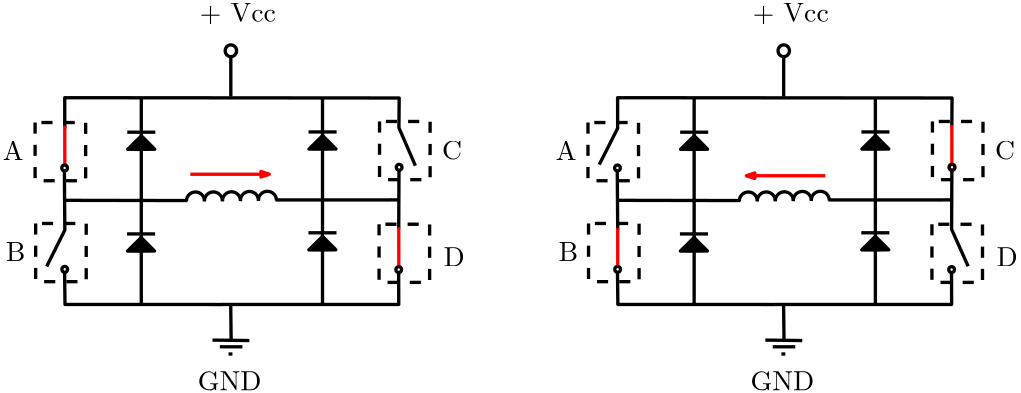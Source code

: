 <?xml version="1.0"?>
<!DOCTYPE ipe SYSTEM "ipe.dtd">
<ipe version="70206" creator="Ipe 7.2.7">
<info created="D:20170616090952" modified="D:20170618131312"/>
<ipestyle name="basic">
<symbol name="arrow/arc(spx)">
<path stroke="sym-stroke" fill="sym-stroke" pen="sym-pen">
0 0 m
-1 0.333 l
-1 -0.333 l
h
</path>
</symbol>
<symbol name="arrow/farc(spx)">
<path stroke="sym-stroke" fill="white" pen="sym-pen">
0 0 m
-1 0.333 l
-1 -0.333 l
h
</path>
</symbol>
<symbol name="arrow/ptarc(spx)">
<path stroke="sym-stroke" fill="sym-stroke" pen="sym-pen">
0 0 m
-1 0.333 l
-0.8 0 l
-1 -0.333 l
h
</path>
</symbol>
<symbol name="arrow/fptarc(spx)">
<path stroke="sym-stroke" fill="white" pen="sym-pen">
0 0 m
-1 0.333 l
-0.8 0 l
-1 -0.333 l
h
</path>
</symbol>
<symbol name="mark/circle(sx)" transformations="translations">
<path fill="sym-stroke">
0.6 0 0 0.6 0 0 e
0.4 0 0 0.4 0 0 e
</path>
</symbol>
<symbol name="mark/disk(sx)" transformations="translations">
<path fill="sym-stroke">
0.6 0 0 0.6 0 0 e
</path>
</symbol>
<symbol name="mark/fdisk(sfx)" transformations="translations">
<group>
<path fill="sym-fill">
0.5 0 0 0.5 0 0 e
</path>
<path fill="sym-stroke" fillrule="eofill">
0.6 0 0 0.6 0 0 e
0.4 0 0 0.4 0 0 e
</path>
</group>
</symbol>
<symbol name="mark/box(sx)" transformations="translations">
<path fill="sym-stroke" fillrule="eofill">
-0.6 -0.6 m
0.6 -0.6 l
0.6 0.6 l
-0.6 0.6 l
h
-0.4 -0.4 m
0.4 -0.4 l
0.4 0.4 l
-0.4 0.4 l
h
</path>
</symbol>
<symbol name="mark/square(sx)" transformations="translations">
<path fill="sym-stroke">
-0.6 -0.6 m
0.6 -0.6 l
0.6 0.6 l
-0.6 0.6 l
h
</path>
</symbol>
<symbol name="mark/fsquare(sfx)" transformations="translations">
<group>
<path fill="sym-fill">
-0.5 -0.5 m
0.5 -0.5 l
0.5 0.5 l
-0.5 0.5 l
h
</path>
<path fill="sym-stroke" fillrule="eofill">
-0.6 -0.6 m
0.6 -0.6 l
0.6 0.6 l
-0.6 0.6 l
h
-0.4 -0.4 m
0.4 -0.4 l
0.4 0.4 l
-0.4 0.4 l
h
</path>
</group>
</symbol>
<symbol name="mark/cross(sx)" transformations="translations">
<group>
<path fill="sym-stroke">
-0.43 -0.57 m
0.57 0.43 l
0.43 0.57 l
-0.57 -0.43 l
h
</path>
<path fill="sym-stroke">
-0.43 0.57 m
0.57 -0.43 l
0.43 -0.57 l
-0.57 0.43 l
h
</path>
</group>
</symbol>
<symbol name="arrow/fnormal(spx)">
<path stroke="sym-stroke" fill="white" pen="sym-pen">
0 0 m
-1 0.333 l
-1 -0.333 l
h
</path>
</symbol>
<symbol name="arrow/pointed(spx)">
<path stroke="sym-stroke" fill="sym-stroke" pen="sym-pen">
0 0 m
-1 0.333 l
-0.8 0 l
-1 -0.333 l
h
</path>
</symbol>
<symbol name="arrow/fpointed(spx)">
<path stroke="sym-stroke" fill="white" pen="sym-pen">
0 0 m
-1 0.333 l
-0.8 0 l
-1 -0.333 l
h
</path>
</symbol>
<symbol name="arrow/linear(spx)">
<path stroke="sym-stroke" pen="sym-pen">
-1 0.333 m
0 0 l
-1 -0.333 l
</path>
</symbol>
<symbol name="arrow/fdouble(spx)">
<path stroke="sym-stroke" fill="white" pen="sym-pen">
0 0 m
-1 0.333 l
-1 -0.333 l
h
-1 0 m
-2 0.333 l
-2 -0.333 l
h
</path>
</symbol>
<symbol name="arrow/double(spx)">
<path stroke="sym-stroke" fill="sym-stroke" pen="sym-pen">
0 0 m
-1 0.333 l
-1 -0.333 l
h
-1 0 m
-2 0.333 l
-2 -0.333 l
h
</path>
</symbol>
<pen name="heavier" value="0.8"/>
<pen name="fat" value="1.2"/>
<pen name="ultrafat" value="2"/>
<symbolsize name="large" value="5"/>
<symbolsize name="small" value="2"/>
<symbolsize name="tiny" value="1.1"/>
<arrowsize name="large" value="10"/>
<arrowsize name="small" value="5"/>
<arrowsize name="tiny" value="3"/>
<color name="red" value="1 0 0"/>
<color name="green" value="0 1 0"/>
<color name="blue" value="0 0 1"/>
<color name="yellow" value="1 1 0"/>
<color name="orange" value="1 0.647 0"/>
<color name="gold" value="1 0.843 0"/>
<color name="purple" value="0.627 0.125 0.941"/>
<color name="gray" value="0.745"/>
<color name="brown" value="0.647 0.165 0.165"/>
<color name="navy" value="0 0 0.502"/>
<color name="pink" value="1 0.753 0.796"/>
<color name="seagreen" value="0.18 0.545 0.341"/>
<color name="turquoise" value="0.251 0.878 0.816"/>
<color name="violet" value="0.933 0.51 0.933"/>
<color name="darkblue" value="0 0 0.545"/>
<color name="darkcyan" value="0 0.545 0.545"/>
<color name="darkgray" value="0.663"/>
<color name="darkgreen" value="0 0.392 0"/>
<color name="darkmagenta" value="0.545 0 0.545"/>
<color name="darkorange" value="1 0.549 0"/>
<color name="darkred" value="0.545 0 0"/>
<color name="lightblue" value="0.678 0.847 0.902"/>
<color name="lightcyan" value="0.878 1 1"/>
<color name="lightgray" value="0.827"/>
<color name="lightgreen" value="0.565 0.933 0.565"/>
<color name="lightyellow" value="1 1 0.878"/>
<dashstyle name="dashed" value="[4] 0"/>
<dashstyle name="dotted" value="[1 3] 0"/>
<dashstyle name="dash dotted" value="[4 2 1 2] 0"/>
<dashstyle name="dash dot dotted" value="[4 2 1 2 1 2] 0"/>
<textsize name="large" value="\large"/>
<textsize name="Large" value="\Large"/>
<textsize name="LARGE" value="\LARGE"/>
<textsize name="huge" value="\huge"/>
<textsize name="Huge" value="\Huge"/>
<textsize name="small" value="\small"/>
<textsize name="footnote" value="\footnotesize"/>
<textsize name="tiny" value="\tiny"/>
<textstyle name="center" begin="\begin{center}" end="\end{center}"/>
<textstyle name="itemize" begin="\begin{itemize}" end="\end{itemize}"/>
<textstyle name="item" begin="\begin{itemize}\item{}" end="\end{itemize}"/>
<gridsize name="4 pts" value="4"/>
<gridsize name="8 pts (~3 mm)" value="8"/>
<gridsize name="16 pts (~6 mm)" value="16"/>
<gridsize name="32 pts (~12 mm)" value="32"/>
<gridsize name="10 pts (~3.5 mm)" value="10"/>
<gridsize name="20 pts (~7 mm)" value="20"/>
<gridsize name="14 pts (~5 mm)" value="14"/>
<gridsize name="28 pts (~10 mm)" value="28"/>
<gridsize name="56 pts (~20 mm)" value="56"/>
<anglesize name="90 deg" value="90"/>
<anglesize name="60 deg" value="60"/>
<anglesize name="45 deg" value="45"/>
<anglesize name="30 deg" value="30"/>
<anglesize name="22.5 deg" value="22.5"/>
<opacity name="10%" value="0.1"/>
<opacity name="30%" value="0.3"/>
<opacity name="50%" value="0.5"/>
<opacity name="75%" value="0.75"/>
<tiling name="falling" angle="-60" step="4" width="1"/>
<tiling name="rising" angle="30" step="4" width="1"/>
</ipestyle>
<page>
<layer name="alpha"/>
<view layers="alpha" active="alpha"/>
<path layer="alpha" matrix="0.754463 0 0 0.77968 39.1708 32.8618" stroke="black" pen="fat">
180.34 236.624 m
189.105 253.357 l
189.09 267.492 l
348.678 267.362 l
348.556 253.632 l
356.401 236.102 l
</path>
<path matrix="0.754463 0 0 0.77968 39.1708 32.8618" stroke="black" pen="fat">
188.931 233.964 m
189.138 206.354 l
180.485 189.573 l
</path>
<path matrix="0.791371 0 0 0.999074 32.1951 -15.4288" stroke="black" pen="fat">
189.003 220.107 m
244.888 220.027 l
</path>
<path matrix="0.754463 0 0 0.77968 39.1708 32.8618" stroke="black" pen="fat">
225.623 267.474 m
225.619 172.134 l
</path>
<path matrix="0.754463 0 0 0.77968 39.1708 32.8618" stroke="black" pen="fat">
189.03 187.033 m
189.219 172.039 l
264.119 172.01 l
</path>
<path matrix="0.754463 0 0 0.77968 39.1708 32.8618" stroke="black" pen="fat">
263.949 172.013 m
348.477 172.04 l
348.425 186.899 l
</path>
<path matrix="0.754463 0 0 0.77968 39.1708 32.8618" stroke="black" fill="black" pen="fat">
218.832 204.59 m
232.223 204.59 l
</path>
<path matrix="0.754463 0 0 0.77968 39.1708 32.8618" stroke="black" fill="black" pen="fat">
225.569 196.642 m
219.045 196.685 l
225.569 202.908 l
231.922 196.727 l
224.711 196.642 l
</path>
<path matrix="0.794465 0 0 0.426071 25.398 110.764" stroke="black" fill="black" pen="fat">
292.451 220.273 m
344.331 220.306 l
</path>
<path matrix="0.754463 0 0 0.77968 39.1708 32.8618" stroke="black" fill="black" pen="fat">
344.234 220.333 m
348.612 220.333 l
</path>
<path matrix="0.754463 0 0 0.77968 39.1708 32.8618" stroke="black" pen="fat">
348.588 234.185 m
348.465 206.725 l
356.352 189.663 l
</path>
<path matrix="0.754463 0 0 0.77968 39.1708 32.8618" stroke="black" pen="fat">
268.289 172.151 m
268.496 155.37 l
</path>
<path matrix="0.754463 0 0 0.77968 39.1708 32.8618" stroke="black" pen="fat">
259.588 155.577 m
277.198 155.37 l
</path>
<path matrix="0.754463 0 0 0.77968 39.1708 32.8618" stroke="black" pen="fat">
263.11 152.47 m
273.883 152.47 l
</path>
<path matrix="0.754463 0 0 0.77968 39.1708 32.8618" stroke="black" pen="fat">
267.253 149.155 m
269.118 149.155 l
</path>
<path matrix="0.754463 0 0 0.77968 39.1708 32.8618" stroke="black" pen="fat">
312.091 267.513 m
312.091 172.17 l
</path>
<path matrix="0.754463 0 0 0.77968 39.1708 32.8618" stroke="black" pen="fat">
268.338 267.993 m
268.338 286.504 l
</path>
<path matrix="0.754463 0 0 0.77968 104.463 33.2827" stroke="black" fill="black" pen="fat">
218.832 204.59 m
232.223 204.59 l
</path>
<path matrix="0.754463 0 0 0.77968 104.463 33.2827" stroke="black" fill="black" pen="fat">
225.569 196.642 m
219.045 196.685 l
225.569 202.908 l
231.922 196.727 l
224.711 196.642 l
</path>
<path matrix="0.754463 0 0 0.77968 104.505 69.5754" stroke="black" fill="black" pen="fat">
218.832 204.59 m
232.223 204.59 l
</path>
<path matrix="0.754463 0 0 0.77968 104.505 69.5754" stroke="black" fill="black" pen="fat">
225.569 196.642 m
219.045 196.685 l
225.569 202.908 l
231.922 196.727 l
224.711 196.642 l
</path>
<path matrix="0.754463 0 0 0.77968 39.248 69.4892" stroke="black" fill="black" pen="fat">
218.832 204.59 m
232.223 204.59 l
</path>
<path matrix="0.754463 0 0 0.77968 39.248 69.4892" stroke="black" fill="black" pen="fat">
225.569 196.642 m
219.045 196.685 l
225.569 202.908 l
231.922 196.727 l
224.711 196.642 l
</path>
<path matrix="0.754463 0 0 0.77968 39.1708 32.8618" stroke="black" dash="dashed" pen="fat">
174.951 256.016 m
174.951 229.161 l
199.075 229.161 l
199.075 256.016 l
h
</path>
<path matrix="0.754463 0 0 0.77968 39.3736 -3.46721" stroke="black" dash="dashed" pen="fat">
174.951 256.016 m
174.951 229.161 l
199.075 229.161 l
199.075 256.016 l
h
</path>
<path matrix="0.754463 0 0 0.77968 163 -3.74025" stroke="black" dash="dashed" pen="fat">
174.951 256.016 m
174.951 229.161 l
199.075 229.161 l
199.075 256.016 l
h
</path>
<path matrix="0.754463 0 0 0.77968 163.174 33.2488" stroke="black" dash="dashed" pen="fat">
174.951 256.016 m
174.951 229.161 l
199.075 229.161 l
199.075 256.016 l
h
</path>
<path matrix="0.754463 0 0 0.77968 39.2154 -3.63141" stroke="black" pen="fat">
1.35928 0 0 1.35928 189.036 235.052 e
</path>
<path matrix="0.754463 0 0 0.77968 159.589 33.1135" stroke="black" pen="fat">
1.35928 0 0 1.35928 189.036 235.052 e
</path>
<path matrix="0.754463 0 0 0.77968 39.1708 32.8618" stroke="black" pen="fat">
2.71259 0 0 2.71259 268.371 289.163 e
</path>
<text matrix="0.370918 0 0 0.396661 134.268 147.536" transformations="translations" pos="259.285 305.68" stroke="black" type="label" width="27.397" height="6.808" depth="0.83" valign="baseline">+ Vcc</text>
<text matrix="0.754463 0 0 0.77968 39.1708 32.8618" transformations="translations" pos="159.531 238.766" stroke="black" type="label" width="7.472" height="6.808" depth="0" valign="baseline">A</text>
<text matrix="0.754463 0 0 0.77968 39.1708 32.8618" transformations="translations" pos="160.892 192.088" stroke="black" type="label" width="7.057" height="6.808" depth="0" valign="baseline">B</text>
<text matrix="0.754463 0 0 0.77968 39.1708 36.4452" transformations="translations" pos="369.165 234.348" stroke="black" type="label" width="7.195" height="6.808" depth="0" valign="baseline">C</text>
<text matrix="0.754463 0 0 0.77968 39.1708 32.8618" transformations="translations" pos="369.868 189.719" stroke="black" type="label" width="7.61" height="6.808" depth="0" valign="baseline">D</text>
<path matrix="0.754463 0 0 0.751655 41.2551 38.6932" stroke="black" pen="fat">
244.413 220.103 m
4.29847 0 0 -4.29847 248.708 220.257 253.002 220.049 a
</path>
<path matrix="0.754463 0 0 0.751655 47.7197 38.7156" stroke="black" pen="fat">
244.413 220.103 m
4.29847 0 0 -4.29847 248.708 220.257 253.002 220.049 a
</path>
<path matrix="0.754463 0 0 0.751655 54.2274 38.7602" stroke="black" pen="fat">
244.413 220.103 m
4.29847 0 0 -4.29847 248.708 220.257 253.002 220.049 a
</path>
<path matrix="0.754463 0 0 0.751655 60.695 38.8902" stroke="black" pen="fat">
244.413 220.103 m
4.29847 0 0 -4.29847 248.708 220.257 253.002 220.049 a
</path>
<path matrix="0.754463 0 0 0.751655 67.1617 38.9447" stroke="black" pen="fat">
244.413 220.103 m
4.29847 0 0 -4.29847 248.708 220.257 253.002 220.049 a
</path>
<text matrix="1 0 0 1 -4.14352 -6.14772" transformations="translations" pos="233.853 142.28" stroke="black" type="label" width="22.9" height="6.808" depth="0" valign="baseline">GND</text>
<path matrix="0.754463 0 0 0.77968 238.205 32.8617" stroke="black" pen="fat">
180.34 236.624 m
189.105 253.357 l
189.09 267.492 l
348.678 267.362 l
348.556 253.632 l
356.401 236.102 l
</path>
<path matrix="0.754463 0 0 0.77968 238.205 32.8617" stroke="black" pen="fat">
188.931 233.964 m
189.138 206.354 l
180.485 189.573 l
</path>
<path matrix="0.791371 0 0 0.999074 231.23 -15.4289" stroke="black" pen="fat">
189.003 220.107 m
244.888 220.027 l
</path>
<path matrix="0.754463 0 0 0.77968 238.205 32.8617" stroke="black" pen="fat">
225.623 267.474 m
225.619 172.134 l
</path>
<path matrix="0.754463 0 0 0.77968 238.205 32.8617" stroke="black" pen="fat">
189.03 187.033 m
189.219 172.039 l
264.119 172.01 l
</path>
<path matrix="0.754463 0 0 0.77968 238.205 32.8617" stroke="black" pen="fat">
263.949 172.013 m
348.477 172.04 l
348.425 186.899 l
</path>
<path matrix="0.754463 0 0 0.77968 238.205 32.8617" stroke="black" fill="black" pen="fat">
218.832 204.59 m
232.223 204.59 l
</path>
<path matrix="0.754463 0 0 0.77968 238.205 32.8617" stroke="black" fill="black" pen="fat">
225.569 196.642 m
219.045 196.685 l
225.569 202.908 l
231.922 196.727 l
224.711 196.642 l
</path>
<path matrix="0.794465 0 0 0.426071 224.433 110.764" stroke="black" fill="black" pen="fat">
292.451 220.273 m
344.331 220.306 l
</path>
<path matrix="0.754463 0 0 0.77968 238.205 32.8617" stroke="black" fill="black" pen="fat">
344.234 220.333 m
348.612 220.333 l
</path>
<path matrix="0.754463 0 0 0.77968 238.205 32.8617" stroke="black" pen="fat">
348.588 234.185 m
348.465 206.725 l
356.352 189.663 l
</path>
<path matrix="0.754463 0 0 0.77968 238.205 32.8617" stroke="black" pen="fat">
268.289 172.151 m
268.496 155.37 l
</path>
<path matrix="0.754463 0 0 0.77968 238.205 32.8617" stroke="black" pen="fat">
259.588 155.577 m
277.198 155.37 l
</path>
<path matrix="0.754463 0 0 0.77968 238.205 32.8617" stroke="black" pen="fat">
263.11 152.47 m
273.883 152.47 l
</path>
<path matrix="0.754463 0 0 0.77968 238.205 32.8617" stroke="black" pen="fat">
267.253 149.155 m
269.118 149.155 l
</path>
<path matrix="0.754463 0 0 0.77968 238.205 32.8617" stroke="black" pen="fat">
312.091 267.513 m
312.091 172.17 l
</path>
<path matrix="0.754463 0 0 0.77968 238.205 32.8617" stroke="black" pen="fat">
268.338 267.993 m
268.338 286.504 l
</path>
<path matrix="0.754463 0 0 0.77968 303.498 33.2826" stroke="black" fill="black" pen="fat">
218.832 204.59 m
232.223 204.59 l
</path>
<path matrix="0.754463 0 0 0.77968 303.498 33.2826" stroke="black" fill="black" pen="fat">
225.569 196.642 m
219.045 196.685 l
225.569 202.908 l
231.922 196.727 l
224.711 196.642 l
</path>
<path matrix="0.754463 0 0 0.77968 303.54 69.5753" stroke="black" fill="black" pen="fat">
218.832 204.59 m
232.223 204.59 l
</path>
<path matrix="0.754463 0 0 0.77968 303.54 69.5753" stroke="black" fill="black" pen="fat">
225.569 196.642 m
219.045 196.685 l
225.569 202.908 l
231.922 196.727 l
224.711 196.642 l
</path>
<path matrix="0.754463 0 0 0.77968 238.283 69.4891" stroke="black" fill="black" pen="fat">
218.832 204.59 m
232.223 204.59 l
</path>
<path matrix="0.754463 0 0 0.77968 238.283 69.4891" stroke="black" fill="black" pen="fat">
225.569 196.642 m
219.045 196.685 l
225.569 202.908 l
231.922 196.727 l
224.711 196.642 l
</path>
<path matrix="0.754463 0 0 0.77968 238.205 32.8617" stroke="black" dash="dashed" pen="fat">
174.951 256.016 m
174.951 229.161 l
199.075 229.161 l
199.075 256.016 l
h
</path>
<path matrix="0.754463 0 0 0.77968 238.408 -3.46731" stroke="black" dash="dashed" pen="fat">
174.951 256.016 m
174.951 229.161 l
199.075 229.161 l
199.075 256.016 l
h
</path>
<path matrix="0.754463 0 0 0.77968 362.035 -3.74035" stroke="black" dash="dashed" pen="fat">
174.951 256.016 m
174.951 229.161 l
199.075 229.161 l
199.075 256.016 l
h
</path>
<path matrix="0.754463 0 0 0.77968 362.209 33.2487" stroke="black" dash="dashed" pen="fat">
174.951 256.016 m
174.951 229.161 l
199.075 229.161 l
199.075 256.016 l
h
</path>
<path matrix="0.754463 0 0 0.77968 238.205 32.8617" stroke="black" pen="fat">
1.35928 0 0 1.35928 189.036 235.052 e
</path>
<path matrix="0.754463 0 0 0.77968 358.483 -3.7218" stroke="black" pen="fat">
1.35928 0 0 1.35928 189.036 235.052 e
</path>
<path matrix="0.754463 0 0 0.77968 358.624 33.1134" stroke="red" pen="fat">
1.35928 0 0 1.35928 189.036 235.052 e
</path>
<path matrix="0.754463 0 0 0.77968 238.205 32.8617" stroke="black" pen="fat">
2.71259 0 0 2.71259 268.371 289.163 e
</path>
<text matrix="0.370918 0 0 0.396661 333.303 147.536" transformations="translations" pos="259.285 305.68" stroke="black" type="label" width="27.397" height="6.808" depth="0.83" valign="baseline">+ Vcc</text>
<text matrix="0.754463 0 0 0.77968 238.205 32.8617" transformations="translations" pos="159.531 238.766" stroke="black" type="label" width="7.472" height="6.808" depth="0" valign="baseline">A</text>
<text matrix="0.754463 0 0 0.77968 238.205 32.8617" transformations="translations" pos="160.892 192.088" stroke="black" type="label" width="7.057" height="6.808" depth="0" valign="baseline">B</text>
<text matrix="0.754463 0 0 0.77968 238.205 36.4451" transformations="translations" pos="369.165 234.348" stroke="black" type="label" width="7.195" height="6.808" depth="0" valign="baseline">C</text>
<text matrix="0.754463 0 0 0.77968 238.205 32.8617" transformations="translations" pos="369.868 189.719" stroke="black" type="label" width="7.61" height="6.808" depth="0" valign="baseline">D</text>
<path matrix="0.754463 0 0 0.751655 240.29 38.6931" stroke="black" pen="fat">
244.413 220.103 m
4.29847 0 0 -4.29847 248.708 220.257 253.002 220.049 a
</path>
<path matrix="0.754463 0 0 0.751655 246.754 38.7155" stroke="black" pen="fat">
244.413 220.103 m
4.29847 0 0 -4.29847 248.708 220.257 253.002 220.049 a
</path>
<path matrix="0.754463 0 0 0.751655 253.262 38.7601" stroke="black" pen="fat">
244.413 220.103 m
4.29847 0 0 -4.29847 248.708 220.257 253.002 220.049 a
</path>
<path matrix="0.754463 0 0 0.751655 259.73 38.8901" stroke="black" pen="fat">
244.413 220.103 m
4.29847 0 0 -4.29847 248.708 220.257 253.002 220.049 a
</path>
<path matrix="0.754463 0 0 0.751655 266.196 38.9446" stroke="black" pen="fat">
244.413 220.103 m
4.29847 0 0 -4.29847 248.708 220.257 253.002 220.049 a
</path>
<text matrix="1 0 0 1 194.891 -6.14782" transformations="translations" pos="233.853 142.28" stroke="black" type="label" width="22.9" height="6.808" depth="0" valign="baseline">GND</text>
<path matrix="0.891507 -0.453007 0.453007 0.891507 -84.6169 106.724" fill="white">
180.05 231.158 m
180.05 215.311 l
183.956 215.311 l
183.956 231.158 l
h
</path>
<path matrix="1 0 0 1 0 0.2704" stroke="red" pen="fat">
181.842 231.058 m
181.867 217.318 l
</path>
<path matrix="0.867755 0.496993 -0.496993 0.867755 257.726 -97.405" fill="white">
180.05 231.158 m
180.05 215.311 l
183.956 215.311 l
183.956 231.158 l
h
</path>
<path matrix="1 0 0 1 120.235 -36.3088" stroke="1 0 0" pen="fat">
181.842 231.058 m
181.867 217.318 l
</path>
<path stroke="red" pen="fat" arrow="normal/tiny">
227.052 213.868 m
255.472 213.868 l
</path>
<path matrix="0.891507 -0.453007 0.453007 0.891507 114.432 70.0559" fill="white">
180.05 231.158 m
180.05 215.311 l
183.956 215.311 l
183.956 231.158 l
h
</path>
<path matrix="1 0 0 1 199.049 -36.6681" stroke="red" pen="fat">
181.842 231.058 m
181.867 217.318 l
</path>
<path matrix="0.867755 0.496993 -0.496993 0.867755 456.911 -60.5893" fill="white">
180.05 231.158 m
180.05 215.311 l
183.956 215.311 l
183.956 231.158 l
h
</path>
<path matrix="1 0 0 1 319.34 0.567881" stroke="1 0 0" pen="fat">
181.842 231.058 m
181.867 217.318 l
</path>
<path matrix="0.754463 0 0 0.77968 39.1708 32.8618" stroke="black" pen="fat">
1.35928 0 0 1.35928 189.036 235.052 e
</path>
<path matrix="0.754463 0 0 0.77968 159.448 -3.7217" stroke="black" pen="fat">
1.35928 0 0 1.35928 189.036 235.052 e
</path>
<path matrix="0.754463 0 0 0.77968 238.25 -3.63151" stroke="black" pen="fat">
1.35928 0 0 1.35928 189.036 235.052 e
</path>
<path matrix="0.754463 0 0 0.77968 358.633 33.094" stroke="black" pen="fat">
1.35928 0 0 1.35928 189.036 235.052 e
</path>
<path matrix="1 0 0 1 200.184 -0.537589" stroke="red" pen="fat" rarrow="normal/tiny">
227.052 213.868 m
255.472 213.868 l
</path>
</page>
</ipe>

